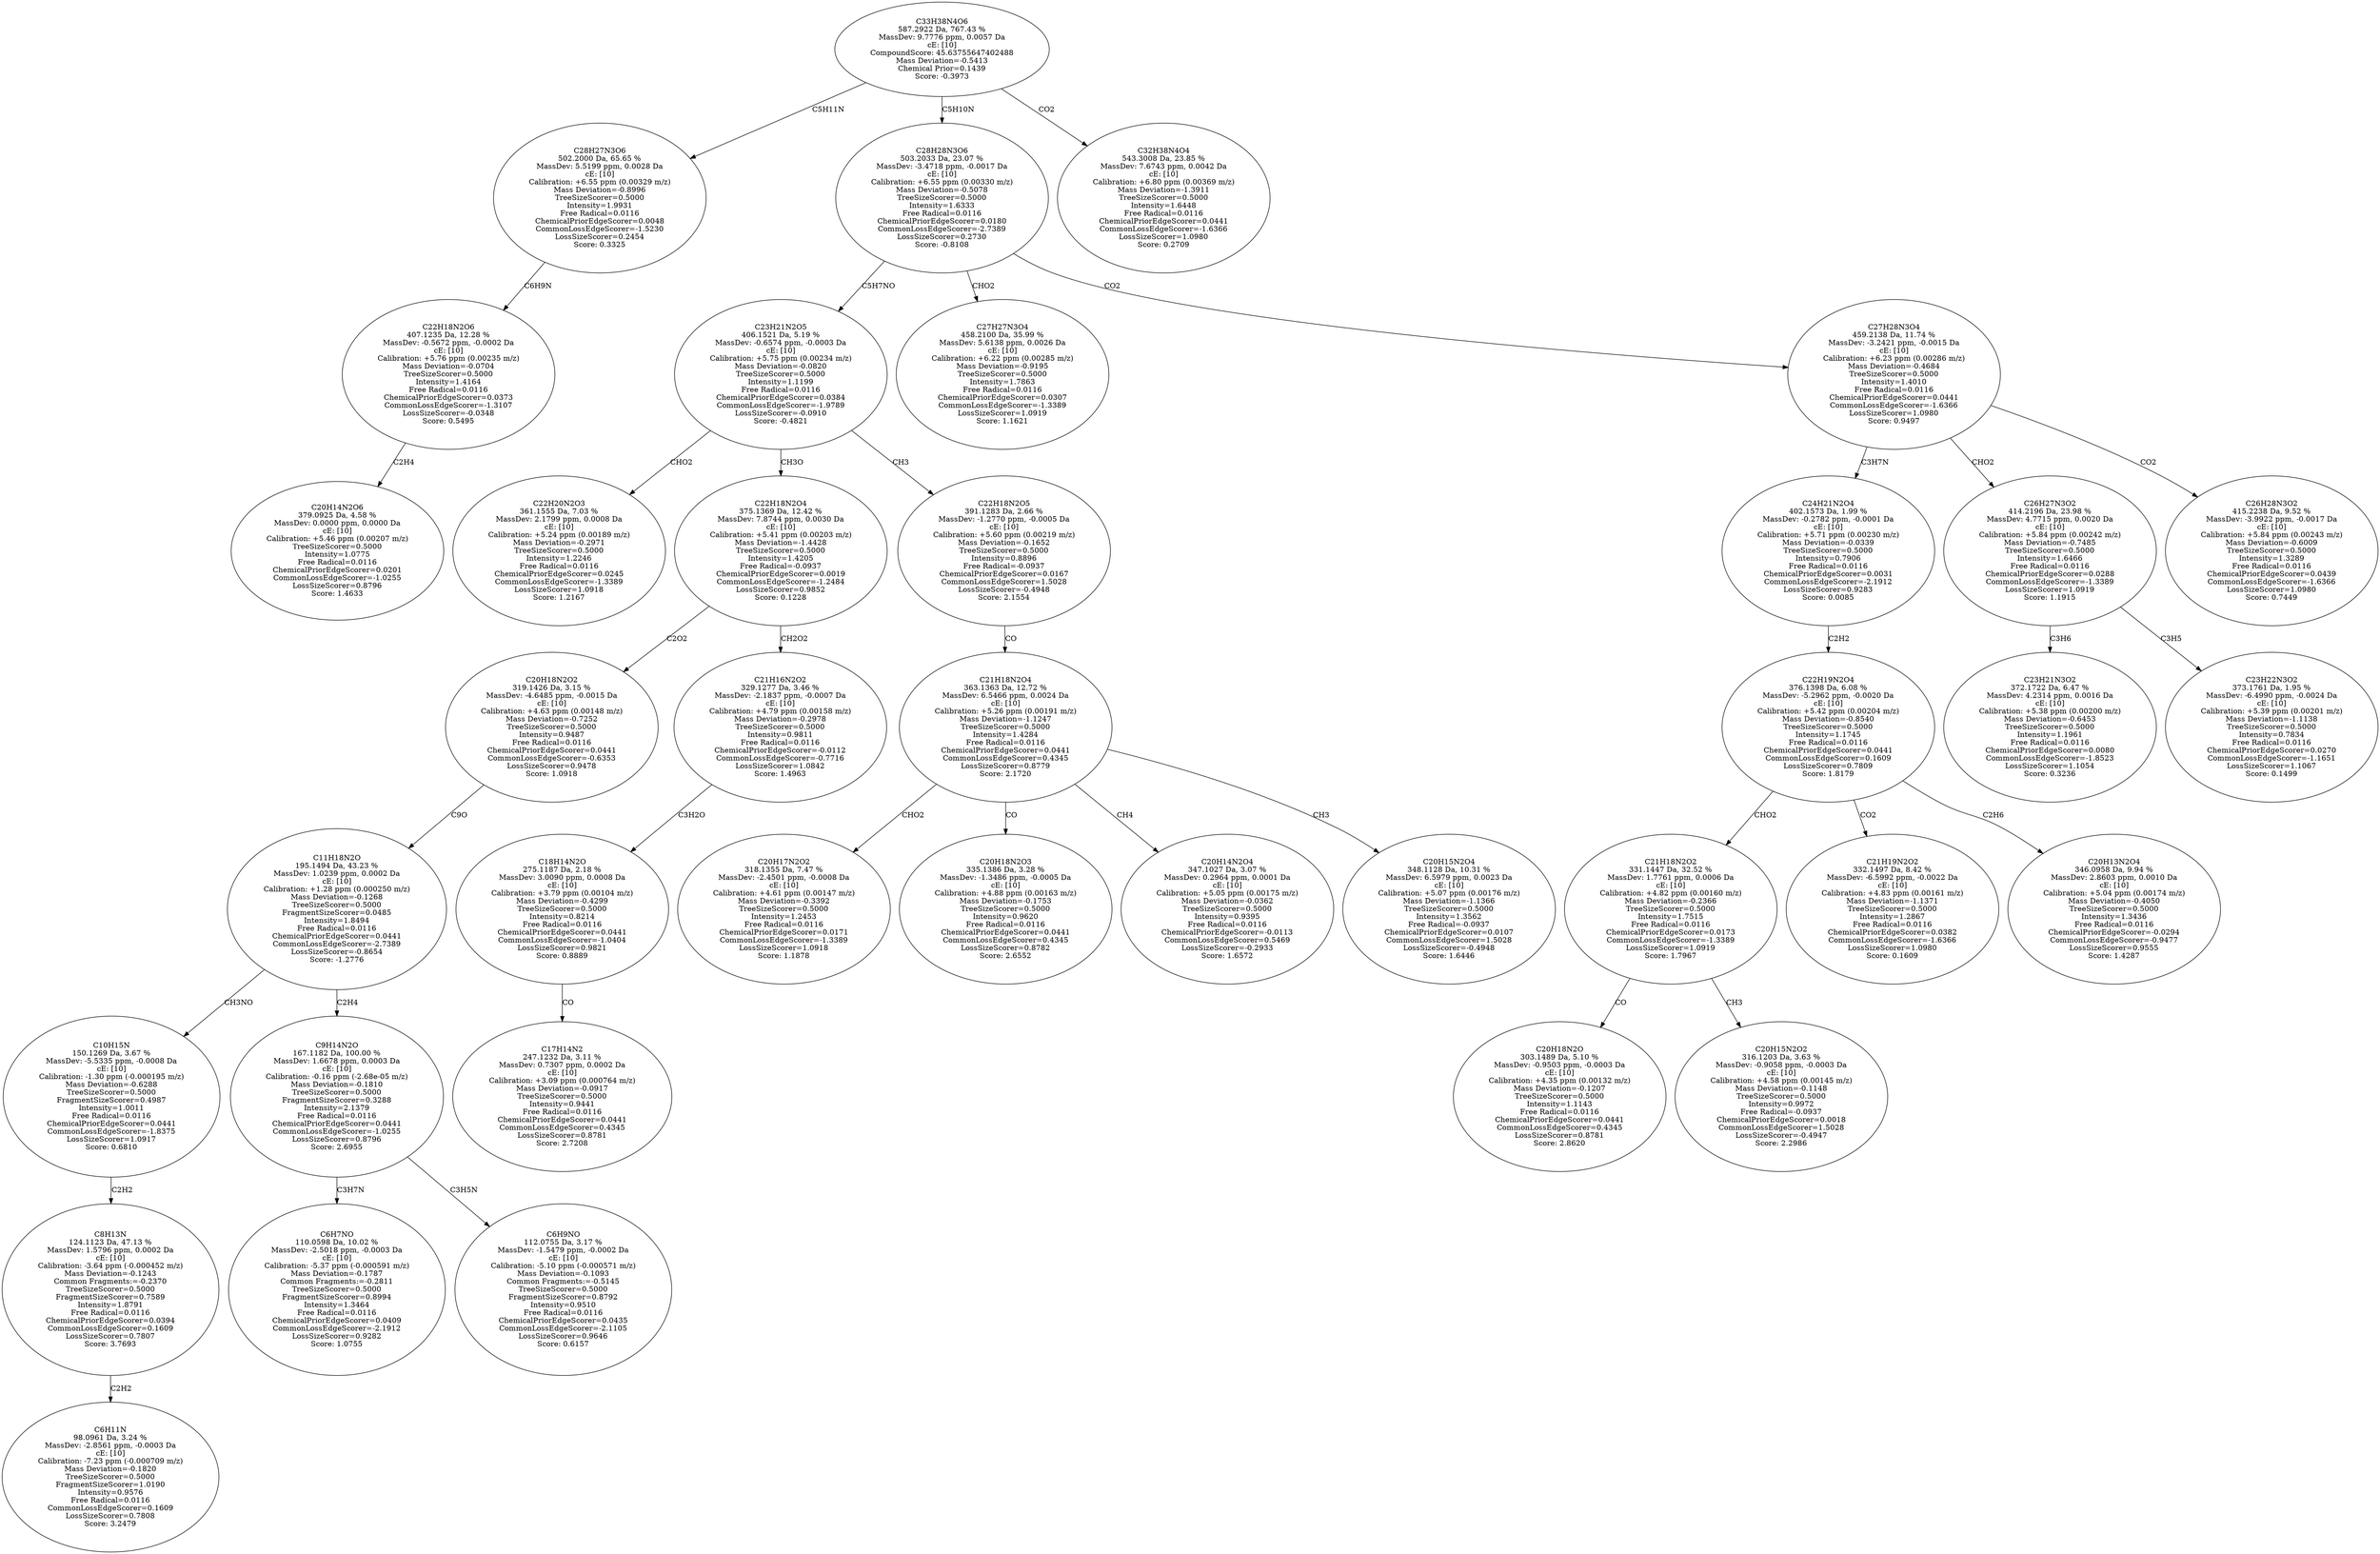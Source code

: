 strict digraph {
v1 [label="C20H14N2O6\n379.0925 Da, 4.58 %\nMassDev: 0.0000 ppm, 0.0000 Da\ncE: [10]\nCalibration: +5.46 ppm (0.00207 m/z)\nTreeSizeScorer=0.5000\nIntensity=1.0775\nFree Radical=0.0116\nChemicalPriorEdgeScorer=0.0201\nCommonLossEdgeScorer=-1.0255\nLossSizeScorer=0.8796\nScore: 1.4633"];
v2 [label="C22H18N2O6\n407.1235 Da, 12.28 %\nMassDev: -0.5672 ppm, -0.0002 Da\ncE: [10]\nCalibration: +5.76 ppm (0.00235 m/z)\nMass Deviation=-0.0704\nTreeSizeScorer=0.5000\nIntensity=1.4164\nFree Radical=0.0116\nChemicalPriorEdgeScorer=0.0373\nCommonLossEdgeScorer=-1.3107\nLossSizeScorer=-0.0348\nScore: 0.5495"];
v3 [label="C28H27N3O6\n502.2000 Da, 65.65 %\nMassDev: 5.5199 ppm, 0.0028 Da\ncE: [10]\nCalibration: +6.55 ppm (0.00329 m/z)\nMass Deviation=-0.8996\nTreeSizeScorer=0.5000\nIntensity=1.9931\nFree Radical=0.0116\nChemicalPriorEdgeScorer=0.0048\nCommonLossEdgeScorer=-1.5230\nLossSizeScorer=0.2454\nScore: 0.3325"];
v4 [label="C22H20N2O3\n361.1555 Da, 7.03 %\nMassDev: 2.1799 ppm, 0.0008 Da\ncE: [10]\nCalibration: +5.24 ppm (0.00189 m/z)\nMass Deviation=-0.2971\nTreeSizeScorer=0.5000\nIntensity=1.2246\nFree Radical=0.0116\nChemicalPriorEdgeScorer=0.0245\nCommonLossEdgeScorer=-1.3389\nLossSizeScorer=1.0918\nScore: 1.2167"];
v5 [label="C6H11N\n98.0961 Da, 3.24 %\nMassDev: -2.8561 ppm, -0.0003 Da\ncE: [10]\nCalibration: -7.23 ppm (-0.000709 m/z)\nMass Deviation=-0.1820\nTreeSizeScorer=0.5000\nFragmentSizeScorer=1.0190\nIntensity=0.9576\nFree Radical=0.0116\nCommonLossEdgeScorer=0.1609\nLossSizeScorer=0.7808\nScore: 3.2479"];
v6 [label="C8H13N\n124.1123 Da, 47.13 %\nMassDev: 1.5796 ppm, 0.0002 Da\ncE: [10]\nCalibration: -3.64 ppm (-0.000452 m/z)\nMass Deviation=-0.1243\nCommon Fragments:=-0.2370\nTreeSizeScorer=0.5000\nFragmentSizeScorer=0.7589\nIntensity=1.8791\nFree Radical=0.0116\nChemicalPriorEdgeScorer=0.0394\nCommonLossEdgeScorer=0.1609\nLossSizeScorer=0.7807\nScore: 3.7693"];
v7 [label="C10H15N\n150.1269 Da, 3.67 %\nMassDev: -5.5335 ppm, -0.0008 Da\ncE: [10]\nCalibration: -1.30 ppm (-0.000195 m/z)\nMass Deviation=-0.6288\nTreeSizeScorer=0.5000\nFragmentSizeScorer=0.4987\nIntensity=1.0011\nFree Radical=0.0116\nChemicalPriorEdgeScorer=0.0441\nCommonLossEdgeScorer=-1.8375\nLossSizeScorer=1.0917\nScore: 0.6810"];
v8 [label="C6H7NO\n110.0598 Da, 10.02 %\nMassDev: -2.5018 ppm, -0.0003 Da\ncE: [10]\nCalibration: -5.37 ppm (-0.000591 m/z)\nMass Deviation=-0.1787\nCommon Fragments:=-0.2811\nTreeSizeScorer=0.5000\nFragmentSizeScorer=0.8994\nIntensity=1.3464\nFree Radical=0.0116\nChemicalPriorEdgeScorer=0.0409\nCommonLossEdgeScorer=-2.1912\nLossSizeScorer=0.9282\nScore: 1.0755"];
v9 [label="C6H9NO\n112.0755 Da, 3.17 %\nMassDev: -1.5479 ppm, -0.0002 Da\ncE: [10]\nCalibration: -5.10 ppm (-0.000571 m/z)\nMass Deviation=-0.1093\nCommon Fragments:=-0.5145\nTreeSizeScorer=0.5000\nFragmentSizeScorer=0.8792\nIntensity=0.9510\nFree Radical=0.0116\nChemicalPriorEdgeScorer=0.0435\nCommonLossEdgeScorer=-2.1105\nLossSizeScorer=0.9646\nScore: 0.6157"];
v10 [label="C9H14N2O\n167.1182 Da, 100.00 %\nMassDev: 1.6678 ppm, 0.0003 Da\ncE: [10]\nCalibration: -0.16 ppm (-2.68e-05 m/z)\nMass Deviation=-0.1810\nTreeSizeScorer=0.5000\nFragmentSizeScorer=0.3288\nIntensity=2.1379\nFree Radical=0.0116\nChemicalPriorEdgeScorer=0.0441\nCommonLossEdgeScorer=-1.0255\nLossSizeScorer=0.8796\nScore: 2.6955"];
v11 [label="C11H18N2O\n195.1494 Da, 43.23 %\nMassDev: 1.0239 ppm, 0.0002 Da\ncE: [10]\nCalibration: +1.28 ppm (0.000250 m/z)\nMass Deviation=-0.1268\nTreeSizeScorer=0.5000\nFragmentSizeScorer=0.0485\nIntensity=1.8494\nFree Radical=0.0116\nChemicalPriorEdgeScorer=0.0441\nCommonLossEdgeScorer=-2.7389\nLossSizeScorer=-0.8654\nScore: -1.2776"];
v12 [label="C20H18N2O2\n319.1426 Da, 3.15 %\nMassDev: -4.6485 ppm, -0.0015 Da\ncE: [10]\nCalibration: +4.63 ppm (0.00148 m/z)\nMass Deviation=-0.7252\nTreeSizeScorer=0.5000\nIntensity=0.9487\nFree Radical=0.0116\nChemicalPriorEdgeScorer=0.0441\nCommonLossEdgeScorer=-0.6353\nLossSizeScorer=0.9478\nScore: 1.0918"];
v13 [label="C17H14N2\n247.1232 Da, 3.11 %\nMassDev: 0.7307 ppm, 0.0002 Da\ncE: [10]\nCalibration: +3.09 ppm (0.000764 m/z)\nMass Deviation=-0.0917\nTreeSizeScorer=0.5000\nIntensity=0.9441\nFree Radical=0.0116\nChemicalPriorEdgeScorer=0.0441\nCommonLossEdgeScorer=0.4345\nLossSizeScorer=0.8781\nScore: 2.7208"];
v14 [label="C18H14N2O\n275.1187 Da, 2.18 %\nMassDev: 3.0090 ppm, 0.0008 Da\ncE: [10]\nCalibration: +3.79 ppm (0.00104 m/z)\nMass Deviation=-0.4299\nTreeSizeScorer=0.5000\nIntensity=0.8214\nFree Radical=0.0116\nChemicalPriorEdgeScorer=0.0441\nCommonLossEdgeScorer=-1.0404\nLossSizeScorer=0.9821\nScore: 0.8889"];
v15 [label="C21H16N2O2\n329.1277 Da, 3.46 %\nMassDev: -2.1837 ppm, -0.0007 Da\ncE: [10]\nCalibration: +4.79 ppm (0.00158 m/z)\nMass Deviation=-0.2978\nTreeSizeScorer=0.5000\nIntensity=0.9811\nFree Radical=0.0116\nChemicalPriorEdgeScorer=-0.0112\nCommonLossEdgeScorer=-0.7716\nLossSizeScorer=1.0842\nScore: 1.4963"];
v16 [label="C22H18N2O4\n375.1369 Da, 12.42 %\nMassDev: 7.8744 ppm, 0.0030 Da\ncE: [10]\nCalibration: +5.41 ppm (0.00203 m/z)\nMass Deviation=-1.4428\nTreeSizeScorer=0.5000\nIntensity=1.4205\nFree Radical=-0.0937\nChemicalPriorEdgeScorer=0.0019\nCommonLossEdgeScorer=-1.2484\nLossSizeScorer=0.9852\nScore: 0.1228"];
v17 [label="C20H17N2O2\n318.1355 Da, 7.47 %\nMassDev: -2.4501 ppm, -0.0008 Da\ncE: [10]\nCalibration: +4.61 ppm (0.00147 m/z)\nMass Deviation=-0.3392\nTreeSizeScorer=0.5000\nIntensity=1.2453\nFree Radical=0.0116\nChemicalPriorEdgeScorer=0.0171\nCommonLossEdgeScorer=-1.3389\nLossSizeScorer=1.0918\nScore: 1.1878"];
v18 [label="C20H18N2O3\n335.1386 Da, 3.28 %\nMassDev: -1.3486 ppm, -0.0005 Da\ncE: [10]\nCalibration: +4.88 ppm (0.00163 m/z)\nMass Deviation=-0.1753\nTreeSizeScorer=0.5000\nIntensity=0.9620\nFree Radical=0.0116\nChemicalPriorEdgeScorer=0.0441\nCommonLossEdgeScorer=0.4345\nLossSizeScorer=0.8782\nScore: 2.6552"];
v19 [label="C20H14N2O4\n347.1027 Da, 3.07 %\nMassDev: 0.2964 ppm, 0.0001 Da\ncE: [10]\nCalibration: +5.05 ppm (0.00175 m/z)\nMass Deviation=-0.0362\nTreeSizeScorer=0.5000\nIntensity=0.9395\nFree Radical=0.0116\nChemicalPriorEdgeScorer=-0.0113\nCommonLossEdgeScorer=0.5469\nLossSizeScorer=-0.2933\nScore: 1.6572"];
v20 [label="C20H15N2O4\n348.1128 Da, 10.31 %\nMassDev: 6.5979 ppm, 0.0023 Da\ncE: [10]\nCalibration: +5.07 ppm (0.00176 m/z)\nMass Deviation=-1.1366\nTreeSizeScorer=0.5000\nIntensity=1.3562\nFree Radical=-0.0937\nChemicalPriorEdgeScorer=0.0107\nCommonLossEdgeScorer=1.5028\nLossSizeScorer=-0.4948\nScore: 1.6446"];
v21 [label="C21H18N2O4\n363.1363 Da, 12.72 %\nMassDev: 6.5466 ppm, 0.0024 Da\ncE: [10]\nCalibration: +5.26 ppm (0.00191 m/z)\nMass Deviation=-1.1247\nTreeSizeScorer=0.5000\nIntensity=1.4284\nFree Radical=0.0116\nChemicalPriorEdgeScorer=0.0441\nCommonLossEdgeScorer=0.4345\nLossSizeScorer=0.8779\nScore: 2.1720"];
v22 [label="C22H18N2O5\n391.1283 Da, 2.66 %\nMassDev: -1.2770 ppm, -0.0005 Da\ncE: [10]\nCalibration: +5.60 ppm (0.00219 m/z)\nMass Deviation=-0.1652\nTreeSizeScorer=0.5000\nIntensity=0.8896\nFree Radical=-0.0937\nChemicalPriorEdgeScorer=0.0167\nCommonLossEdgeScorer=1.5028\nLossSizeScorer=-0.4948\nScore: 2.1554"];
v23 [label="C23H21N2O5\n406.1521 Da, 5.19 %\nMassDev: -0.6574 ppm, -0.0003 Da\ncE: [10]\nCalibration: +5.75 ppm (0.00234 m/z)\nMass Deviation=-0.0820\nTreeSizeScorer=0.5000\nIntensity=1.1199\nFree Radical=0.0116\nChemicalPriorEdgeScorer=0.0384\nCommonLossEdgeScorer=-1.9789\nLossSizeScorer=-0.0910\nScore: -0.4821"];
v24 [label="C27H27N3O4\n458.2100 Da, 35.99 %\nMassDev: 5.6138 ppm, 0.0026 Da\ncE: [10]\nCalibration: +6.22 ppm (0.00285 m/z)\nMass Deviation=-0.9195\nTreeSizeScorer=0.5000\nIntensity=1.7863\nFree Radical=0.0116\nChemicalPriorEdgeScorer=0.0307\nCommonLossEdgeScorer=-1.3389\nLossSizeScorer=1.0919\nScore: 1.1621"];
v25 [label="C20H18N2O\n303.1489 Da, 5.10 %\nMassDev: -0.9503 ppm, -0.0003 Da\ncE: [10]\nCalibration: +4.35 ppm (0.00132 m/z)\nMass Deviation=-0.1207\nTreeSizeScorer=0.5000\nIntensity=1.1143\nFree Radical=0.0116\nChemicalPriorEdgeScorer=0.0441\nCommonLossEdgeScorer=0.4345\nLossSizeScorer=0.8781\nScore: 2.8620"];
v26 [label="C20H15N2O2\n316.1203 Da, 3.63 %\nMassDev: -0.9058 ppm, -0.0003 Da\ncE: [10]\nCalibration: +4.58 ppm (0.00145 m/z)\nMass Deviation=-0.1148\nTreeSizeScorer=0.5000\nIntensity=0.9972\nFree Radical=-0.0937\nChemicalPriorEdgeScorer=0.0018\nCommonLossEdgeScorer=1.5028\nLossSizeScorer=-0.4947\nScore: 2.2986"];
v27 [label="C21H18N2O2\n331.1447 Da, 32.52 %\nMassDev: 1.7761 ppm, 0.0006 Da\ncE: [10]\nCalibration: +4.82 ppm (0.00160 m/z)\nMass Deviation=-0.2366\nTreeSizeScorer=0.5000\nIntensity=1.7515\nFree Radical=0.0116\nChemicalPriorEdgeScorer=0.0173\nCommonLossEdgeScorer=-1.3389\nLossSizeScorer=1.0919\nScore: 1.7967"];
v28 [label="C21H19N2O2\n332.1497 Da, 8.42 %\nMassDev: -6.5992 ppm, -0.0022 Da\ncE: [10]\nCalibration: +4.83 ppm (0.00161 m/z)\nMass Deviation=-1.1371\nTreeSizeScorer=0.5000\nIntensity=1.2867\nFree Radical=0.0116\nChemicalPriorEdgeScorer=0.0382\nCommonLossEdgeScorer=-1.6366\nLossSizeScorer=1.0980\nScore: 0.1609"];
v29 [label="C20H13N2O4\n346.0958 Da, 9.94 %\nMassDev: 2.8603 ppm, 0.0010 Da\ncE: [10]\nCalibration: +5.04 ppm (0.00174 m/z)\nMass Deviation=-0.4050\nTreeSizeScorer=0.5000\nIntensity=1.3436\nFree Radical=0.0116\nChemicalPriorEdgeScorer=-0.0294\nCommonLossEdgeScorer=-0.9477\nLossSizeScorer=0.9555\nScore: 1.4287"];
v30 [label="C22H19N2O4\n376.1398 Da, 6.08 %\nMassDev: -5.2962 ppm, -0.0020 Da\ncE: [10]\nCalibration: +5.42 ppm (0.00204 m/z)\nMass Deviation=-0.8540\nTreeSizeScorer=0.5000\nIntensity=1.1745\nFree Radical=0.0116\nChemicalPriorEdgeScorer=0.0441\nCommonLossEdgeScorer=0.1609\nLossSizeScorer=0.7809\nScore: 1.8179"];
v31 [label="C24H21N2O4\n402.1573 Da, 1.99 %\nMassDev: -0.2782 ppm, -0.0001 Da\ncE: [10]\nCalibration: +5.71 ppm (0.00230 m/z)\nMass Deviation=-0.0339\nTreeSizeScorer=0.5000\nIntensity=0.7906\nFree Radical=0.0116\nChemicalPriorEdgeScorer=0.0031\nCommonLossEdgeScorer=-2.1912\nLossSizeScorer=0.9283\nScore: 0.0085"];
v32 [label="C23H21N3O2\n372.1722 Da, 6.47 %\nMassDev: 4.2314 ppm, 0.0016 Da\ncE: [10]\nCalibration: +5.38 ppm (0.00200 m/z)\nMass Deviation=-0.6453\nTreeSizeScorer=0.5000\nIntensity=1.1961\nFree Radical=0.0116\nChemicalPriorEdgeScorer=0.0080\nCommonLossEdgeScorer=-1.8523\nLossSizeScorer=1.1054\nScore: 0.3236"];
v33 [label="C23H22N3O2\n373.1761 Da, 1.95 %\nMassDev: -6.4990 ppm, -0.0024 Da\ncE: [10]\nCalibration: +5.39 ppm (0.00201 m/z)\nMass Deviation=-1.1138\nTreeSizeScorer=0.5000\nIntensity=0.7834\nFree Radical=0.0116\nChemicalPriorEdgeScorer=0.0270\nCommonLossEdgeScorer=-1.1651\nLossSizeScorer=1.1067\nScore: 0.1499"];
v34 [label="C26H27N3O2\n414.2196 Da, 23.98 %\nMassDev: 4.7715 ppm, 0.0020 Da\ncE: [10]\nCalibration: +5.84 ppm (0.00242 m/z)\nMass Deviation=-0.7485\nTreeSizeScorer=0.5000\nIntensity=1.6466\nFree Radical=0.0116\nChemicalPriorEdgeScorer=0.0288\nCommonLossEdgeScorer=-1.3389\nLossSizeScorer=1.0919\nScore: 1.1915"];
v35 [label="C26H28N3O2\n415.2238 Da, 9.52 %\nMassDev: -3.9922 ppm, -0.0017 Da\ncE: [10]\nCalibration: +5.84 ppm (0.00243 m/z)\nMass Deviation=-0.6009\nTreeSizeScorer=0.5000\nIntensity=1.3289\nFree Radical=0.0116\nChemicalPriorEdgeScorer=0.0439\nCommonLossEdgeScorer=-1.6366\nLossSizeScorer=1.0980\nScore: 0.7449"];
v36 [label="C27H28N3O4\n459.2138 Da, 11.74 %\nMassDev: -3.2421 ppm, -0.0015 Da\ncE: [10]\nCalibration: +6.23 ppm (0.00286 m/z)\nMass Deviation=-0.4684\nTreeSizeScorer=0.5000\nIntensity=1.4010\nFree Radical=0.0116\nChemicalPriorEdgeScorer=0.0441\nCommonLossEdgeScorer=-1.6366\nLossSizeScorer=1.0980\nScore: 0.9497"];
v37 [label="C28H28N3O6\n503.2033 Da, 23.07 %\nMassDev: -3.4718 ppm, -0.0017 Da\ncE: [10]\nCalibration: +6.55 ppm (0.00330 m/z)\nMass Deviation=-0.5078\nTreeSizeScorer=0.5000\nIntensity=1.6333\nFree Radical=0.0116\nChemicalPriorEdgeScorer=0.0180\nCommonLossEdgeScorer=-2.7389\nLossSizeScorer=0.2730\nScore: -0.8108"];
v38 [label="C32H38N4O4\n543.3008 Da, 23.85 %\nMassDev: 7.6743 ppm, 0.0042 Da\ncE: [10]\nCalibration: +6.80 ppm (0.00369 m/z)\nMass Deviation=-1.3911\nTreeSizeScorer=0.5000\nIntensity=1.6448\nFree Radical=0.0116\nChemicalPriorEdgeScorer=0.0441\nCommonLossEdgeScorer=-1.6366\nLossSizeScorer=1.0980\nScore: 0.2709"];
v39 [label="C33H38N4O6\n587.2922 Da, 767.43 %\nMassDev: 9.7776 ppm, 0.0057 Da\ncE: [10]\nCompoundScore: 45.63755647402488\nMass Deviation=-0.5413\nChemical Prior=0.1439\nScore: -0.3973"];
v2 -> v1 [label="C2H4"];
v3 -> v2 [label="C6H9N"];
v39 -> v3 [label="C5H11N"];
v23 -> v4 [label="CHO2"];
v6 -> v5 [label="C2H2"];
v7 -> v6 [label="C2H2"];
v11 -> v7 [label="CH3NO"];
v10 -> v8 [label="C3H7N"];
v10 -> v9 [label="C3H5N"];
v11 -> v10 [label="C2H4"];
v12 -> v11 [label="C9O"];
v16 -> v12 [label="C2O2"];
v14 -> v13 [label="CO"];
v15 -> v14 [label="C3H2O"];
v16 -> v15 [label="CH2O2"];
v23 -> v16 [label="CH3O"];
v21 -> v17 [label="CHO2"];
v21 -> v18 [label="CO"];
v21 -> v19 [label="CH4"];
v21 -> v20 [label="CH3"];
v22 -> v21 [label="CO"];
v23 -> v22 [label="CH3"];
v37 -> v23 [label="C5H7NO"];
v37 -> v24 [label="CHO2"];
v27 -> v25 [label="CO"];
v27 -> v26 [label="CH3"];
v30 -> v27 [label="CHO2"];
v30 -> v28 [label="CO2"];
v30 -> v29 [label="C2H6"];
v31 -> v30 [label="C2H2"];
v36 -> v31 [label="C3H7N"];
v34 -> v32 [label="C3H6"];
v34 -> v33 [label="C3H5"];
v36 -> v34 [label="CHO2"];
v36 -> v35 [label="CO2"];
v37 -> v36 [label="CO2"];
v39 -> v37 [label="C5H10N"];
v39 -> v38 [label="CO2"];
}